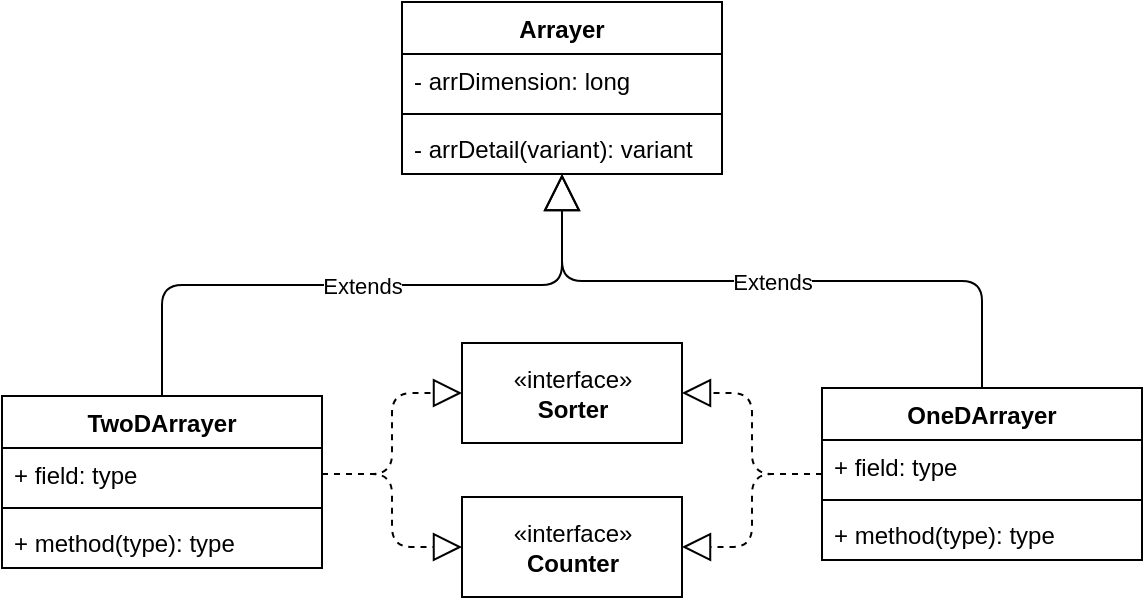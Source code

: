 <mxfile version="10.4.6" type="github"><diagram name="Page-1" id="9f46799a-70d6-7492-0946-bef42562c5a5"><mxGraphModel dx="878" dy="411" grid="1" gridSize="10" guides="1" tooltips="1" connect="1" arrows="1" fold="1" page="1" pageScale="1" pageWidth="1100" pageHeight="850" background="#ffffff" math="0" shadow="0"><root><mxCell id="0"/><mxCell id="1" parent="0"/><mxCell id="Y0m_zzXtEg05gP7FRBp1-1" value="Arrayer" style="swimlane;fontStyle=1;align=center;verticalAlign=top;childLayout=stackLayout;horizontal=1;startSize=26;horizontalStack=0;resizeParent=1;resizeParentMax=0;resizeLast=0;collapsible=1;marginBottom=0;" vertex="1" parent="1"><mxGeometry x="470" y="43" width="160" height="86" as="geometry"/></mxCell><mxCell id="Y0m_zzXtEg05gP7FRBp1-2" value="- arrDimension: long" style="text;strokeColor=none;fillColor=none;align=left;verticalAlign=top;spacingLeft=4;spacingRight=4;overflow=hidden;rotatable=0;points=[[0,0.5],[1,0.5]];portConstraint=eastwest;" vertex="1" parent="Y0m_zzXtEg05gP7FRBp1-1"><mxGeometry y="26" width="160" height="26" as="geometry"/></mxCell><mxCell id="Y0m_zzXtEg05gP7FRBp1-3" value="" style="line;strokeWidth=1;fillColor=none;align=left;verticalAlign=middle;spacingTop=-1;spacingLeft=3;spacingRight=3;rotatable=0;labelPosition=right;points=[];portConstraint=eastwest;" vertex="1" parent="Y0m_zzXtEg05gP7FRBp1-1"><mxGeometry y="52" width="160" height="8" as="geometry"/></mxCell><mxCell id="Y0m_zzXtEg05gP7FRBp1-4" value="- arrDetail(variant): variant" style="text;strokeColor=none;fillColor=none;align=left;verticalAlign=top;spacingLeft=4;spacingRight=4;overflow=hidden;rotatable=0;points=[[0,0.5],[1,0.5]];portConstraint=eastwest;" vertex="1" parent="Y0m_zzXtEg05gP7FRBp1-1"><mxGeometry y="60" width="160" height="26" as="geometry"/></mxCell><mxCell id="Y0m_zzXtEg05gP7FRBp1-5" value="«interface»&lt;br&gt;&lt;b&gt;Sorter&lt;/b&gt;" style="html=1;" vertex="1" parent="1"><mxGeometry x="500" y="213.5" width="110" height="50" as="geometry"/></mxCell><mxCell id="Y0m_zzXtEg05gP7FRBp1-6" value="«interface»&lt;br&gt;&lt;b&gt;Counter&lt;/b&gt;" style="html=1;" vertex="1" parent="1"><mxGeometry x="500" y="290.5" width="110" height="50" as="geometry"/></mxCell><mxCell id="Y0m_zzXtEg05gP7FRBp1-7" value="" style="endArrow=block;dashed=1;endFill=0;endSize=12;html=1;entryX=0;entryY=0.5;entryDx=0;entryDy=0;exitX=1;exitY=0.5;exitDx=0;exitDy=0;edgeStyle=orthogonalEdgeStyle;" edge="1" parent="1" source="Y0m_zzXtEg05gP7FRBp1-10" target="Y0m_zzXtEg05gP7FRBp1-5"><mxGeometry width="160" relative="1" as="geometry"><mxPoint x="430" y="140" as="sourcePoint"/><mxPoint x="590" y="140" as="targetPoint"/></mxGeometry></mxCell><mxCell id="Y0m_zzXtEg05gP7FRBp1-8" value="" style="endArrow=block;dashed=1;endFill=0;endSize=12;html=1;entryX=0;entryY=0.5;entryDx=0;entryDy=0;exitX=1;exitY=0.5;exitDx=0;exitDy=0;edgeStyle=orthogonalEdgeStyle;" edge="1" parent="1" source="Y0m_zzXtEg05gP7FRBp1-10" target="Y0m_zzXtEg05gP7FRBp1-6"><mxGeometry width="160" relative="1" as="geometry"><mxPoint x="330" y="240" as="sourcePoint"/><mxPoint x="490" y="240" as="targetPoint"/></mxGeometry></mxCell><mxCell id="Y0m_zzXtEg05gP7FRBp1-9" value="TwoDArrayer" style="swimlane;fontStyle=1;align=center;verticalAlign=top;childLayout=stackLayout;horizontal=1;startSize=26;horizontalStack=0;resizeParent=1;resizeParentMax=0;resizeLast=0;collapsible=1;marginBottom=0;" vertex="1" parent="1"><mxGeometry x="270" y="240" width="160" height="86" as="geometry"/></mxCell><mxCell id="Y0m_zzXtEg05gP7FRBp1-10" value="+ field: type" style="text;strokeColor=none;fillColor=none;align=left;verticalAlign=top;spacingLeft=4;spacingRight=4;overflow=hidden;rotatable=0;points=[[0,0.5],[1,0.5]];portConstraint=eastwest;" vertex="1" parent="Y0m_zzXtEg05gP7FRBp1-9"><mxGeometry y="26" width="160" height="26" as="geometry"/></mxCell><mxCell id="Y0m_zzXtEg05gP7FRBp1-11" value="" style="line;strokeWidth=1;fillColor=none;align=left;verticalAlign=middle;spacingTop=-1;spacingLeft=3;spacingRight=3;rotatable=0;labelPosition=right;points=[];portConstraint=eastwest;" vertex="1" parent="Y0m_zzXtEg05gP7FRBp1-9"><mxGeometry y="52" width="160" height="8" as="geometry"/></mxCell><mxCell id="Y0m_zzXtEg05gP7FRBp1-12" value="+ method(type): type" style="text;strokeColor=none;fillColor=none;align=left;verticalAlign=top;spacingLeft=4;spacingRight=4;overflow=hidden;rotatable=0;points=[[0,0.5],[1,0.5]];portConstraint=eastwest;" vertex="1" parent="Y0m_zzXtEg05gP7FRBp1-9"><mxGeometry y="60" width="160" height="26" as="geometry"/></mxCell><mxCell id="Y0m_zzXtEg05gP7FRBp1-13" value="Extends" style="endArrow=block;endSize=16;endFill=0;html=1;exitX=0.5;exitY=0;exitDx=0;exitDy=0;edgeStyle=orthogonalEdgeStyle;" edge="1" parent="1" source="Y0m_zzXtEg05gP7FRBp1-9" target="Y0m_zzXtEg05gP7FRBp1-1"><mxGeometry width="160" relative="1" as="geometry"><mxPoint x="450" y="220" as="sourcePoint"/><mxPoint x="540" y="120" as="targetPoint"/></mxGeometry></mxCell><mxCell id="Y0m_zzXtEg05gP7FRBp1-14" value="OneDArrayer" style="swimlane;fontStyle=1;align=center;verticalAlign=top;childLayout=stackLayout;horizontal=1;startSize=26;horizontalStack=0;resizeParent=1;resizeParentMax=0;resizeLast=0;collapsible=1;marginBottom=0;" vertex="1" parent="1"><mxGeometry x="680" y="236" width="160" height="86" as="geometry"/></mxCell><mxCell id="Y0m_zzXtEg05gP7FRBp1-15" value="+ field: type" style="text;strokeColor=none;fillColor=none;align=left;verticalAlign=top;spacingLeft=4;spacingRight=4;overflow=hidden;rotatable=0;points=[[0,0.5],[1,0.5]];portConstraint=eastwest;" vertex="1" parent="Y0m_zzXtEg05gP7FRBp1-14"><mxGeometry y="26" width="160" height="26" as="geometry"/></mxCell><mxCell id="Y0m_zzXtEg05gP7FRBp1-16" value="" style="line;strokeWidth=1;fillColor=none;align=left;verticalAlign=middle;spacingTop=-1;spacingLeft=3;spacingRight=3;rotatable=0;labelPosition=right;points=[];portConstraint=eastwest;" vertex="1" parent="Y0m_zzXtEg05gP7FRBp1-14"><mxGeometry y="52" width="160" height="8" as="geometry"/></mxCell><mxCell id="Y0m_zzXtEg05gP7FRBp1-17" value="+ method(type): type" style="text;strokeColor=none;fillColor=none;align=left;verticalAlign=top;spacingLeft=4;spacingRight=4;overflow=hidden;rotatable=0;points=[[0,0.5],[1,0.5]];portConstraint=eastwest;" vertex="1" parent="Y0m_zzXtEg05gP7FRBp1-14"><mxGeometry y="60" width="160" height="26" as="geometry"/></mxCell><mxCell id="Y0m_zzXtEg05gP7FRBp1-18" value="Extends" style="endArrow=block;endSize=16;endFill=0;html=1;edgeStyle=orthogonalEdgeStyle;exitX=0.5;exitY=0;exitDx=0;exitDy=0;" edge="1" parent="1" source="Y0m_zzXtEg05gP7FRBp1-14" target="Y0m_zzXtEg05gP7FRBp1-1"><mxGeometry width="160" relative="1" as="geometry"><mxPoint x="670" y="160" as="sourcePoint"/><mxPoint x="830" y="160" as="targetPoint"/></mxGeometry></mxCell><mxCell id="Y0m_zzXtEg05gP7FRBp1-19" value="" style="endArrow=block;dashed=1;endFill=0;endSize=12;html=1;entryX=1;entryY=0.5;entryDx=0;entryDy=0;edgeStyle=orthogonalEdgeStyle;" edge="1" parent="1" source="Y0m_zzXtEg05gP7FRBp1-14" target="Y0m_zzXtEg05gP7FRBp1-5"><mxGeometry width="160" relative="1" as="geometry"><mxPoint x="260" y="360" as="sourcePoint"/><mxPoint x="420" y="360" as="targetPoint"/></mxGeometry></mxCell><mxCell id="Y0m_zzXtEg05gP7FRBp1-20" value="" style="endArrow=block;dashed=1;endFill=0;endSize=12;html=1;entryX=1;entryY=0.5;entryDx=0;entryDy=0;edgeStyle=orthogonalEdgeStyle;" edge="1" parent="1" source="Y0m_zzXtEg05gP7FRBp1-14" target="Y0m_zzXtEg05gP7FRBp1-6"><mxGeometry width="160" relative="1" as="geometry"><mxPoint x="500" y="380" as="sourcePoint"/><mxPoint x="660" y="380" as="targetPoint"/></mxGeometry></mxCell></root></mxGraphModel></diagram></mxfile>